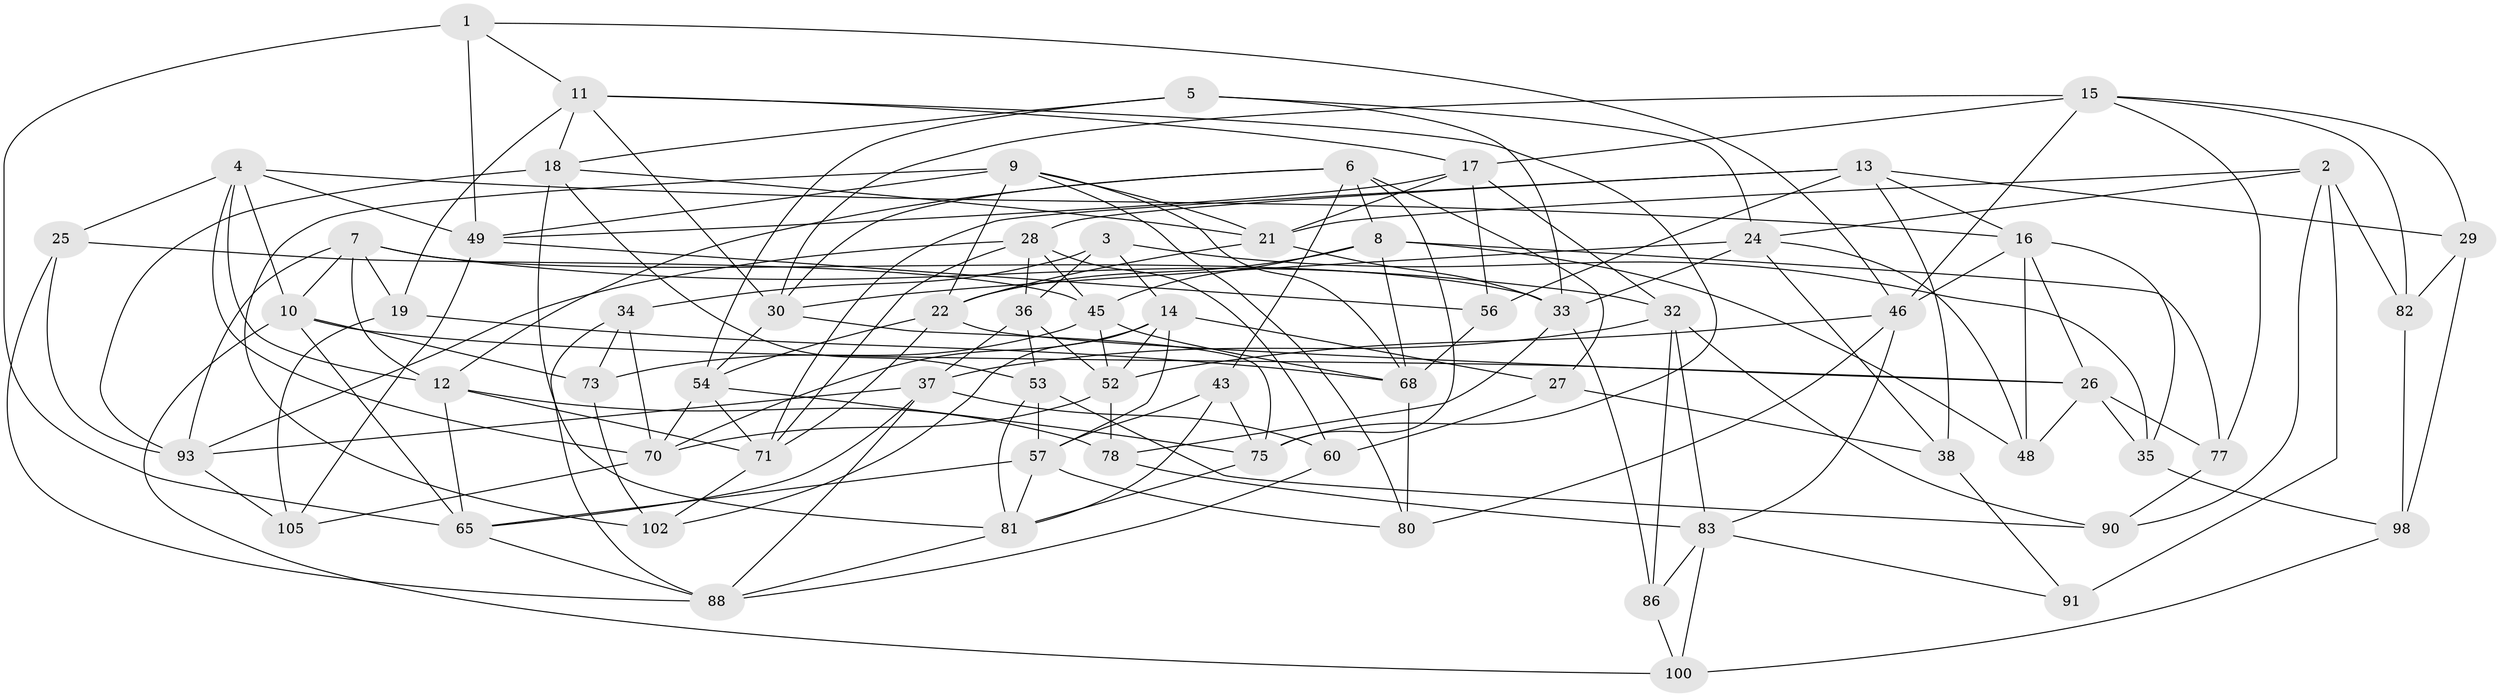 // Generated by graph-tools (version 1.1) at 2025/24/03/03/25 07:24:25]
// undirected, 67 vertices, 173 edges
graph export_dot {
graph [start="1"]
  node [color=gray90,style=filled];
  1;
  2 [super="+23"];
  3;
  4 [super="+47"];
  5;
  6 [super="+41"];
  7 [super="+31"];
  8 [super="+50"];
  9 [super="+39"];
  10 [super="+97"];
  11 [super="+62"];
  12 [super="+66"];
  13 [super="+20"];
  14 [super="+69"];
  15 [super="+76"];
  16 [super="+99"];
  17 [super="+95"];
  18 [super="+61"];
  19;
  21 [super="+87"];
  22 [super="+63"];
  24 [super="+92"];
  25;
  26 [super="+51"];
  27;
  28 [super="+40"];
  29;
  30 [super="+59"];
  32 [super="+42"];
  33 [super="+67"];
  34;
  35;
  36 [super="+44"];
  37 [super="+55"];
  38;
  43;
  45 [super="+106"];
  46 [super="+96"];
  48;
  49 [super="+101"];
  52 [super="+107"];
  53 [super="+64"];
  54 [super="+74"];
  56;
  57 [super="+58"];
  60;
  65 [super="+94"];
  68 [super="+84"];
  70 [super="+79"];
  71 [super="+72"];
  73;
  75 [super="+85"];
  77;
  78;
  80;
  81 [super="+103"];
  82;
  83 [super="+89"];
  86;
  88 [super="+104"];
  90;
  91;
  93 [super="+108"];
  98;
  100;
  102;
  105;
  1 -- 49;
  1 -- 11;
  1 -- 46;
  1 -- 65;
  2 -- 82;
  2 -- 91 [weight=2];
  2 -- 90;
  2 -- 24;
  2 -- 21;
  3 -- 35;
  3 -- 34;
  3 -- 36;
  3 -- 14;
  4 -- 49;
  4 -- 16;
  4 -- 25;
  4 -- 10;
  4 -- 70;
  4 -- 12;
  5 -- 54;
  5 -- 33;
  5 -- 24;
  5 -- 18;
  6 -- 75;
  6 -- 43;
  6 -- 27;
  6 -- 30;
  6 -- 12;
  6 -- 8;
  7 -- 19;
  7 -- 12;
  7 -- 93;
  7 -- 10;
  7 -- 32;
  7 -- 33;
  8 -- 22;
  8 -- 48;
  8 -- 77;
  8 -- 68;
  8 -- 45;
  9 -- 21;
  9 -- 49;
  9 -- 80;
  9 -- 102;
  9 -- 22;
  9 -- 68;
  10 -- 73;
  10 -- 100;
  10 -- 26;
  10 -- 65;
  11 -- 18;
  11 -- 19;
  11 -- 75;
  11 -- 17;
  11 -- 30;
  12 -- 78;
  12 -- 71;
  12 -- 65;
  13 -- 16;
  13 -- 29;
  13 -- 71;
  13 -- 56;
  13 -- 38;
  13 -- 28;
  14 -- 102;
  14 -- 57;
  14 -- 70;
  14 -- 27;
  14 -- 52;
  15 -- 29;
  15 -- 17;
  15 -- 82;
  15 -- 77;
  15 -- 30;
  15 -- 46;
  16 -- 48;
  16 -- 26;
  16 -- 35;
  16 -- 46;
  17 -- 56;
  17 -- 49;
  17 -- 32;
  17 -- 21;
  18 -- 53;
  18 -- 93;
  18 -- 81;
  18 -- 21;
  19 -- 68;
  19 -- 105;
  21 -- 22;
  21 -- 33;
  22 -- 54;
  22 -- 26;
  22 -- 71;
  24 -- 33;
  24 -- 38;
  24 -- 48;
  24 -- 30;
  25 -- 45;
  25 -- 88;
  25 -- 93;
  26 -- 48;
  26 -- 35;
  26 -- 77;
  27 -- 38;
  27 -- 60;
  28 -- 93;
  28 -- 71;
  28 -- 60;
  28 -- 45;
  28 -- 36;
  29 -- 98;
  29 -- 82;
  30 -- 54;
  30 -- 75;
  32 -- 86;
  32 -- 90;
  32 -- 83;
  32 -- 37;
  33 -- 86;
  33 -- 78;
  34 -- 70;
  34 -- 73;
  34 -- 88;
  35 -- 98;
  36 -- 53 [weight=2];
  36 -- 37;
  36 -- 52;
  37 -- 88;
  37 -- 93;
  37 -- 65;
  37 -- 60;
  38 -- 91;
  43 -- 75;
  43 -- 57;
  43 -- 81;
  45 -- 52;
  45 -- 73;
  45 -- 68;
  46 -- 83;
  46 -- 80;
  46 -- 52;
  49 -- 56;
  49 -- 105;
  52 -- 78;
  52 -- 70;
  53 -- 90;
  53 -- 57;
  53 -- 81;
  54 -- 70;
  54 -- 71;
  54 -- 75;
  56 -- 68;
  57 -- 80;
  57 -- 81;
  57 -- 65;
  60 -- 88;
  65 -- 88;
  68 -- 80;
  70 -- 105;
  71 -- 102;
  73 -- 102;
  75 -- 81;
  77 -- 90;
  78 -- 83;
  81 -- 88;
  82 -- 98;
  83 -- 100;
  83 -- 86;
  83 -- 91;
  86 -- 100;
  93 -- 105;
  98 -- 100;
}
